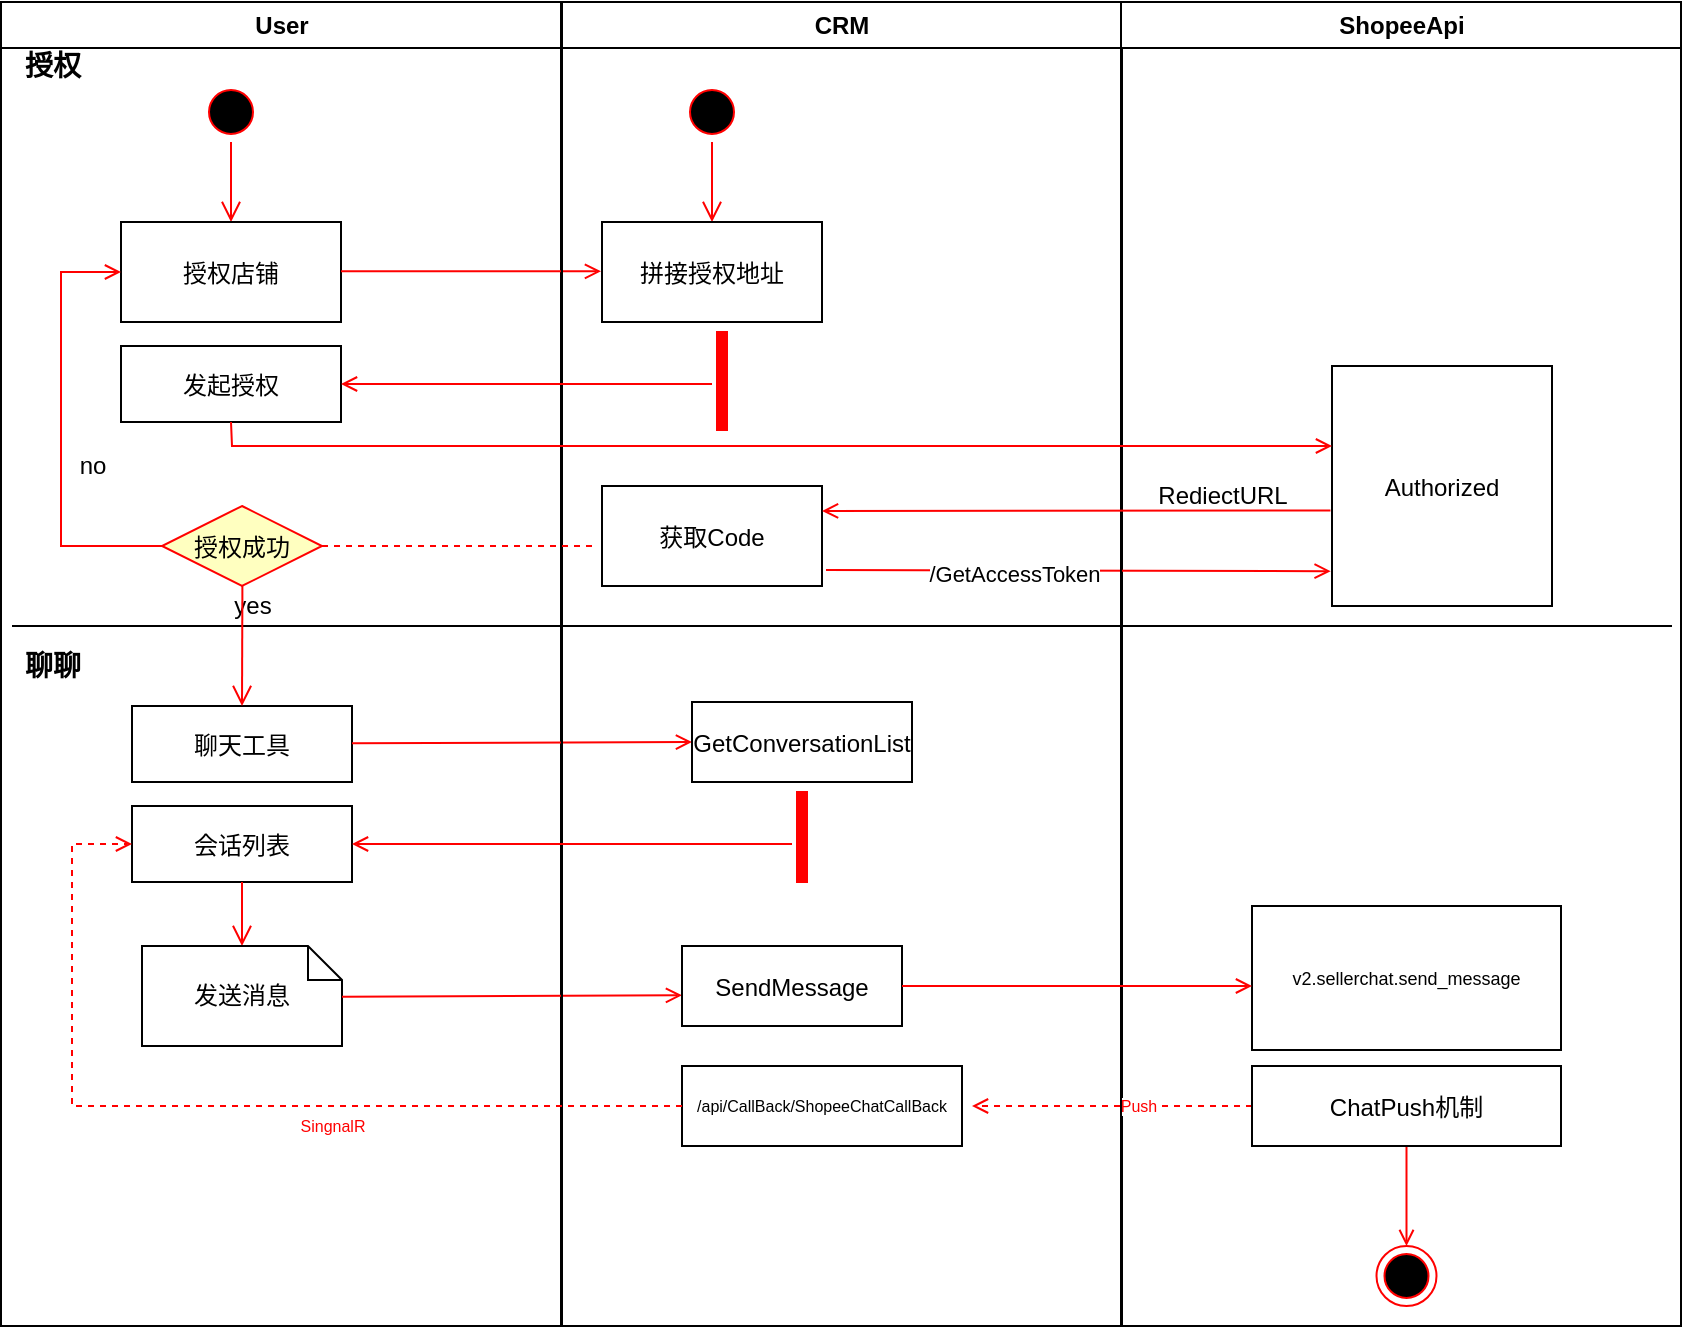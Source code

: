 <mxfile version="14.9.6" type="github">
  <diagram name="Page-1" id="e7e014a7-5840-1c2e-5031-d8a46d1fe8dd">
    <mxGraphModel dx="1185" dy="635" grid="1" gridSize="10" guides="1" tooltips="1" connect="1" arrows="1" fold="1" page="1" pageScale="1" pageWidth="1169" pageHeight="826" background="none" math="0" shadow="0">
      <root>
        <mxCell id="0" />
        <mxCell id="1" parent="0" />
        <mxCell id="2" value="User" style="swimlane;whiteSpace=wrap" parent="1" vertex="1">
          <mxGeometry x="164.5" y="128" width="280" height="662" as="geometry" />
        </mxCell>
        <mxCell id="5" value="" style="ellipse;shape=startState;fillColor=#000000;strokeColor=#ff0000;" parent="2" vertex="1">
          <mxGeometry x="100" y="40" width="30" height="30" as="geometry" />
        </mxCell>
        <mxCell id="6" value="" style="edgeStyle=elbowEdgeStyle;elbow=horizontal;verticalAlign=bottom;endArrow=open;endSize=8;strokeColor=#FF0000;endFill=1;rounded=0" parent="2" source="5" target="7" edge="1">
          <mxGeometry x="100" y="40" as="geometry">
            <mxPoint x="115" y="110" as="targetPoint" />
          </mxGeometry>
        </mxCell>
        <mxCell id="7" value="授权店铺" style="" parent="2" vertex="1">
          <mxGeometry x="60" y="110" width="110" height="50" as="geometry" />
        </mxCell>
        <mxCell id="8" value="发起授权" style="" parent="2" vertex="1">
          <mxGeometry x="60" y="172" width="110" height="38" as="geometry" />
        </mxCell>
        <mxCell id="10" value="聊天工具" style="" parent="2" vertex="1">
          <mxGeometry x="65.5" y="352" width="110" height="38" as="geometry" />
        </mxCell>
        <mxCell id="12" value="" style="edgeStyle=elbowEdgeStyle;elbow=horizontal;strokeColor=#FF0000;endArrow=open;endFill=1;rounded=0;exitX=0;exitY=0.5;exitDx=0;exitDy=0;" parent="2" source="T-kAuWDEu7MV9xO8nAeO-45" target="7" edge="1">
          <mxGeometry width="100" height="100" relative="1" as="geometry">
            <mxPoint x="160" y="290" as="sourcePoint" />
            <mxPoint x="260" y="190" as="targetPoint" />
            <Array as="points">
              <mxPoint x="30" y="252" />
              <mxPoint x="30" y="250" />
            </Array>
          </mxGeometry>
        </mxCell>
        <mxCell id="T-kAuWDEu7MV9xO8nAeO-43" value="" style="endArrow=open;strokeColor=#FF0000;endFill=1;rounded=0" edge="1" parent="2">
          <mxGeometry relative="1" as="geometry">
            <mxPoint x="170" y="134.66" as="sourcePoint" />
            <mxPoint x="300" y="134.66" as="targetPoint" />
          </mxGeometry>
        </mxCell>
        <mxCell id="T-kAuWDEu7MV9xO8nAeO-45" value="授权成功" style="rhombus;fillColor=#ffffc0;strokeColor=#ff0000;" vertex="1" parent="2">
          <mxGeometry x="80.5" y="252" width="80" height="40" as="geometry" />
        </mxCell>
        <mxCell id="T-kAuWDEu7MV9xO8nAeO-66" value="&lt;span style=&quot;margin: 0px ; padding: 0px ; outline: none ; box-sizing: border-box ; word-break: break-word ; font-weight: bolder ; font-family: &amp;#34;roboto&amp;#34; , &amp;#34;helvetica neue&amp;#34; , &amp;#34;helvetica&amp;#34; , &amp;#34;droid sans&amp;#34; , &amp;#34;arial&amp;#34; , sans-serif ; font-size: 14px ; background-color: rgb(255 , 255 , 255)&quot;&gt;聊聊&lt;/span&gt;" style="text;html=1;align=center;verticalAlign=middle;resizable=0;points=[];autosize=1;strokeColor=none;" vertex="1" parent="2">
          <mxGeometry x="5.5" y="322" width="40" height="20" as="geometry" />
        </mxCell>
        <mxCell id="T-kAuWDEu7MV9xO8nAeO-81" value="会话列表" style="" vertex="1" parent="2">
          <mxGeometry x="65.5" y="402" width="110" height="38" as="geometry" />
        </mxCell>
        <mxCell id="T-kAuWDEu7MV9xO8nAeO-86" value="" style="endArrow=open;strokeColor=#FF0000;endFill=1;rounded=0;entryX=0;entryY=0.5;entryDx=0;entryDy=0;" edge="1" parent="2" target="30">
          <mxGeometry relative="1" as="geometry">
            <mxPoint x="175.5" y="370.66" as="sourcePoint" />
            <mxPoint x="305.5" y="370.66" as="targetPoint" />
          </mxGeometry>
        </mxCell>
        <mxCell id="T-kAuWDEu7MV9xO8nAeO-89" value="" style="edgeStyle=elbowEdgeStyle;elbow=horizontal;verticalAlign=bottom;endArrow=open;endSize=8;strokeColor=#FF0000;endFill=1;rounded=0;exitX=0.34;exitY=-0.024;exitDx=0;exitDy=0;exitPerimeter=0;" edge="1" parent="2">
          <mxGeometry x="-54.71" y="70.48" as="geometry">
            <mxPoint x="120.5" y="472" as="targetPoint" />
            <mxPoint x="120.49" y="440.0" as="sourcePoint" />
          </mxGeometry>
        </mxCell>
        <mxCell id="T-kAuWDEu7MV9xO8nAeO-90" value="发送消息" style="shape=note;whiteSpace=wrap;size=17" vertex="1" parent="2">
          <mxGeometry x="70.5" y="472" width="100" height="50" as="geometry" />
        </mxCell>
        <mxCell id="T-kAuWDEu7MV9xO8nAeO-91" value="" style="endArrow=open;strokeColor=#FF0000;endFill=1;rounded=0;entryX=0;entryY=0.5;entryDx=0;entryDy=0;" edge="1" parent="2">
          <mxGeometry relative="1" as="geometry">
            <mxPoint x="170.5" y="497.32" as="sourcePoint" />
            <mxPoint x="340.5" y="496.66" as="targetPoint" />
          </mxGeometry>
        </mxCell>
        <mxCell id="3" value="CRM" style="swimlane;whiteSpace=wrap" parent="1" vertex="1">
          <mxGeometry x="445" y="128" width="280" height="662" as="geometry" />
        </mxCell>
        <mxCell id="13" value="" style="ellipse;shape=startState;fillColor=#000000;strokeColor=#ff0000;" parent="3" vertex="1">
          <mxGeometry x="60" y="40" width="30" height="30" as="geometry" />
        </mxCell>
        <mxCell id="14" value="" style="edgeStyle=elbowEdgeStyle;elbow=horizontal;verticalAlign=bottom;endArrow=open;endSize=8;strokeColor=#FF0000;endFill=1;rounded=0" parent="3" source="13" target="15" edge="1">
          <mxGeometry x="40" y="20" as="geometry">
            <mxPoint x="55" y="90" as="targetPoint" />
          </mxGeometry>
        </mxCell>
        <mxCell id="15" value="拼接授权地址" style="" parent="3" vertex="1">
          <mxGeometry x="20" y="110" width="110" height="50" as="geometry" />
        </mxCell>
        <mxCell id="30" value="GetConversationList" style="" parent="3" vertex="1">
          <mxGeometry x="65" y="350" width="110" height="40" as="geometry" />
        </mxCell>
        <mxCell id="34" value="" style="whiteSpace=wrap;strokeColor=#FF0000;fillColor=#FF0000" parent="3" vertex="1">
          <mxGeometry x="117.5" y="395" width="5" height="45" as="geometry" />
        </mxCell>
        <mxCell id="T-kAuWDEu7MV9xO8nAeO-55" value="" style="endArrow=open;strokeColor=#FF0000;endFill=1;rounded=0;entryX=1;entryY=0.5;entryDx=0;entryDy=0;" edge="1" parent="3" target="8">
          <mxGeometry relative="1" as="geometry">
            <mxPoint x="75" y="191" as="sourcePoint" />
            <mxPoint x="60" y="192.0" as="targetPoint" />
          </mxGeometry>
        </mxCell>
        <mxCell id="T-kAuWDEu7MV9xO8nAeO-57" value="获取Code" style="" vertex="1" parent="3">
          <mxGeometry x="20" y="242" width="110" height="50" as="geometry" />
        </mxCell>
        <mxCell id="T-kAuWDEu7MV9xO8nAeO-60" value="" style="endArrow=open;strokeColor=#FF0000;endFill=1;rounded=0;entryX=-0.006;entryY=0.855;entryDx=0;entryDy=0;entryPerimeter=0;" edge="1" parent="3" target="T-kAuWDEu7MV9xO8nAeO-53">
          <mxGeometry relative="1" as="geometry">
            <mxPoint x="132" y="284.0" as="sourcePoint" />
            <mxPoint x="377" y="284" as="targetPoint" />
          </mxGeometry>
        </mxCell>
        <mxCell id="T-kAuWDEu7MV9xO8nAeO-61" value="/GetAccessToken" style="edgeLabel;html=1;align=center;verticalAlign=middle;resizable=0;points=[];" vertex="1" connectable="0" parent="T-kAuWDEu7MV9xO8nAeO-60">
          <mxGeometry x="-0.126" relative="1" as="geometry">
            <mxPoint x="-17" y="1" as="offset" />
          </mxGeometry>
        </mxCell>
        <mxCell id="T-kAuWDEu7MV9xO8nAeO-92" value="SendMessage" style="" vertex="1" parent="3">
          <mxGeometry x="60" y="472" width="110" height="40" as="geometry" />
        </mxCell>
        <mxCell id="T-kAuWDEu7MV9xO8nAeO-97" value="/api/CallBack/ShopeeChatCallBack" style="fontSize=8;" vertex="1" parent="3">
          <mxGeometry x="60" y="532" width="140" height="40" as="geometry" />
        </mxCell>
        <mxCell id="T-kAuWDEu7MV9xO8nAeO-104" value="" style="endArrow=open;strokeColor=#FF0000;endFill=1;rounded=0;exitX=0;exitY=0.5;exitDx=0;exitDy=0;dashed=1;" edge="1" parent="3" source="T-kAuWDEu7MV9xO8nAeO-96">
          <mxGeometry relative="1" as="geometry">
            <mxPoint x="347.95" y="551.66" as="sourcePoint" />
            <mxPoint x="205" y="552" as="targetPoint" />
          </mxGeometry>
        </mxCell>
        <mxCell id="T-kAuWDEu7MV9xO8nAeO-105" value="&lt;font color=&quot;#ff0000&quot;&gt;Push&lt;/font&gt;" style="edgeLabel;html=1;align=center;verticalAlign=middle;resizable=0;points=[];fontSize=8;" vertex="1" connectable="0" parent="T-kAuWDEu7MV9xO8nAeO-104">
          <mxGeometry x="-0.183" relative="1" as="geometry">
            <mxPoint as="offset" />
          </mxGeometry>
        </mxCell>
        <mxCell id="4" value="ShopeeApi" style="swimlane;whiteSpace=wrap" parent="1" vertex="1">
          <mxGeometry x="724.5" y="128" width="280" height="662" as="geometry" />
        </mxCell>
        <mxCell id="33" value="v2.sellerchat.send_message" style="fontSize=9;" parent="4" vertex="1">
          <mxGeometry x="65.5" y="452" width="154.5" height="72" as="geometry" />
        </mxCell>
        <mxCell id="38" value="" style="ellipse;shape=endState;fillColor=#000000;strokeColor=#ff0000" parent="4" vertex="1">
          <mxGeometry x="127.75" y="622" width="30" height="30" as="geometry" />
        </mxCell>
        <mxCell id="39" value="" style="endArrow=open;strokeColor=#FF0000;endFill=1;rounded=0;exitX=0.5;exitY=1;exitDx=0;exitDy=0;" parent="4" source="T-kAuWDEu7MV9xO8nAeO-96" target="38" edge="1">
          <mxGeometry relative="1" as="geometry" />
        </mxCell>
        <mxCell id="T-kAuWDEu7MV9xO8nAeO-53" value="Authorized" style="" vertex="1" parent="4">
          <mxGeometry x="105.5" y="182" width="110" height="120" as="geometry" />
        </mxCell>
        <mxCell id="T-kAuWDEu7MV9xO8nAeO-58" value="RediectURL" style="text;html=1;align=center;verticalAlign=middle;resizable=0;points=[];autosize=1;strokeColor=none;" vertex="1" parent="4">
          <mxGeometry x="10" y="237" width="80" height="20" as="geometry" />
        </mxCell>
        <mxCell id="T-kAuWDEu7MV9xO8nAeO-93" value="" style="endArrow=open;strokeColor=#FF0000;endFill=1;rounded=0;exitX=1;exitY=0.5;exitDx=0;exitDy=0;" edge="1" parent="4" source="T-kAuWDEu7MV9xO8nAeO-92">
          <mxGeometry relative="1" as="geometry">
            <mxPoint x="-104.5" y="492.66" as="sourcePoint" />
            <mxPoint x="65.5" y="492" as="targetPoint" />
          </mxGeometry>
        </mxCell>
        <mxCell id="T-kAuWDEu7MV9xO8nAeO-96" value="ChatPush机制" style="" vertex="1" parent="4">
          <mxGeometry x="65.5" y="532" width="154.5" height="40" as="geometry" />
        </mxCell>
        <mxCell id="T-kAuWDEu7MV9xO8nAeO-46" value="no" style="text;html=1;align=center;verticalAlign=middle;resizable=0;points=[];autosize=1;strokeColor=none;" vertex="1" parent="1">
          <mxGeometry x="195" y="350" width="30" height="20" as="geometry" />
        </mxCell>
        <mxCell id="T-kAuWDEu7MV9xO8nAeO-52" value="" style="endArrow=open;strokeColor=#FF0000;endFill=1;rounded=0;exitX=0.5;exitY=1;exitDx=0;exitDy=0;" edge="1" parent="1" source="8">
          <mxGeometry relative="1" as="geometry">
            <mxPoint x="280" y="360" as="sourcePoint" />
            <mxPoint x="830" y="350" as="targetPoint" />
            <Array as="points">
              <mxPoint x="280" y="350" />
              <mxPoint x="830" y="350" />
            </Array>
          </mxGeometry>
        </mxCell>
        <mxCell id="T-kAuWDEu7MV9xO8nAeO-54" value="" style="shape=line;strokeWidth=6;strokeColor=#ff0000;rotation=90" vertex="1" parent="1">
          <mxGeometry x="500" y="310" width="50" height="15" as="geometry" />
        </mxCell>
        <mxCell id="T-kAuWDEu7MV9xO8nAeO-62" value="" style="endArrow=none;html=1;" edge="1" parent="1">
          <mxGeometry width="50" height="50" relative="1" as="geometry">
            <mxPoint x="170" y="440" as="sourcePoint" />
            <mxPoint x="1000" y="440" as="targetPoint" />
          </mxGeometry>
        </mxCell>
        <mxCell id="T-kAuWDEu7MV9xO8nAeO-64" value="&lt;span style=&quot;margin: 0px ; padding: 0px ; outline: none ; box-sizing: border-box ; word-break: break-word ; font-weight: bolder ; font-family: &amp;#34;roboto&amp;#34; , &amp;#34;helvetica neue&amp;#34; , &amp;#34;helvetica&amp;#34; , &amp;#34;droid sans&amp;#34; , &amp;#34;arial&amp;#34; , sans-serif ; font-size: 14px ; background-color: rgb(255 , 255 , 255)&quot;&gt;授权&lt;/span&gt;" style="text;html=1;align=center;verticalAlign=middle;resizable=0;points=[];autosize=1;strokeColor=none;" vertex="1" parent="1">
          <mxGeometry x="170" y="150" width="40" height="20" as="geometry" />
        </mxCell>
        <mxCell id="T-kAuWDEu7MV9xO8nAeO-68" value="yes" style="text;html=1;align=center;verticalAlign=middle;resizable=0;points=[];autosize=1;strokeColor=none;" vertex="1" parent="1">
          <mxGeometry x="275" y="420" width="30" height="20" as="geometry" />
        </mxCell>
        <mxCell id="T-kAuWDEu7MV9xO8nAeO-69" value="" style="endArrow=none;strokeColor=#FF0000;endFill=0;rounded=0;dashed=1;exitX=1;exitY=0.5;exitDx=0;exitDy=0;" edge="1" parent="1" source="T-kAuWDEu7MV9xO8nAeO-45">
          <mxGeometry relative="1" as="geometry">
            <mxPoint x="542.121" y="513" as="sourcePoint" />
            <mxPoint x="460" y="400" as="targetPoint" />
          </mxGeometry>
        </mxCell>
        <mxCell id="T-kAuWDEu7MV9xO8nAeO-70" value="" style="edgeStyle=elbowEdgeStyle;elbow=horizontal;verticalAlign=bottom;endArrow=open;endSize=8;strokeColor=#FF0000;endFill=1;rounded=0;exitX=0.34;exitY=-0.024;exitDx=0;exitDy=0;exitPerimeter=0;entryX=0.5;entryY=0;entryDx=0;entryDy=0;" edge="1" parent="1" source="T-kAuWDEu7MV9xO8nAeO-68" target="10">
          <mxGeometry x="110" y="50" as="geometry">
            <mxPoint x="289.69" y="248" as="targetPoint" />
            <mxPoint x="289.5" y="208" as="sourcePoint" />
          </mxGeometry>
        </mxCell>
        <mxCell id="T-kAuWDEu7MV9xO8nAeO-88" value="" style="edgeStyle=elbowEdgeStyle;elbow=horizontal;entryX=1;entryY=0.5;strokeColor=#FF0000;endArrow=open;endFill=1;rounded=0;entryDx=0;entryDy=0;" edge="1" parent="1" target="T-kAuWDEu7MV9xO8nAeO-81">
          <mxGeometry width="100" height="100" relative="1" as="geometry">
            <mxPoint x="560" y="549" as="sourcePoint" />
            <mxPoint x="340" y="556.75" as="targetPoint" />
            <Array as="points">
              <mxPoint x="417.5" y="539.25" />
            </Array>
          </mxGeometry>
        </mxCell>
        <mxCell id="T-kAuWDEu7MV9xO8nAeO-102" value="" style="edgeStyle=elbowEdgeStyle;elbow=horizontal;entryX=0;entryY=0.5;strokeColor=#FF0000;endArrow=open;endFill=1;rounded=0;entryDx=0;entryDy=0;exitX=0;exitY=0.5;exitDx=0;exitDy=0;dashed=1;" edge="1" parent="1" source="T-kAuWDEu7MV9xO8nAeO-97" target="T-kAuWDEu7MV9xO8nAeO-81">
          <mxGeometry width="100" height="100" relative="1" as="geometry">
            <mxPoint x="500" y="680" as="sourcePoint" />
            <mxPoint x="280" y="680" as="targetPoint" />
            <Array as="points">
              <mxPoint x="200" y="630" />
            </Array>
          </mxGeometry>
        </mxCell>
        <mxCell id="T-kAuWDEu7MV9xO8nAeO-103" value="&lt;font color=&quot;#ff0000&quot;&gt;SingnalR&lt;/font&gt;" style="text;html=1;align=center;verticalAlign=middle;resizable=0;points=[];autosize=1;strokeColor=none;fontSize=8;" vertex="1" parent="1">
          <mxGeometry x="300" y="680" width="60" height="20" as="geometry" />
        </mxCell>
        <mxCell id="T-kAuWDEu7MV9xO8nAeO-56" value="" style="endArrow=open;strokeColor=#FF0000;endFill=1;rounded=0;entryX=1;entryY=0.25;entryDx=0;entryDy=0;exitX=-0.007;exitY=0.602;exitDx=0;exitDy=0;exitPerimeter=0;" edge="1" parent="1" source="T-kAuWDEu7MV9xO8nAeO-53" target="T-kAuWDEu7MV9xO8nAeO-57">
          <mxGeometry relative="1" as="geometry">
            <mxPoint x="830" y="385" as="sourcePoint" />
            <mxPoint x="580" y="385" as="targetPoint" />
          </mxGeometry>
        </mxCell>
      </root>
    </mxGraphModel>
  </diagram>
</mxfile>
